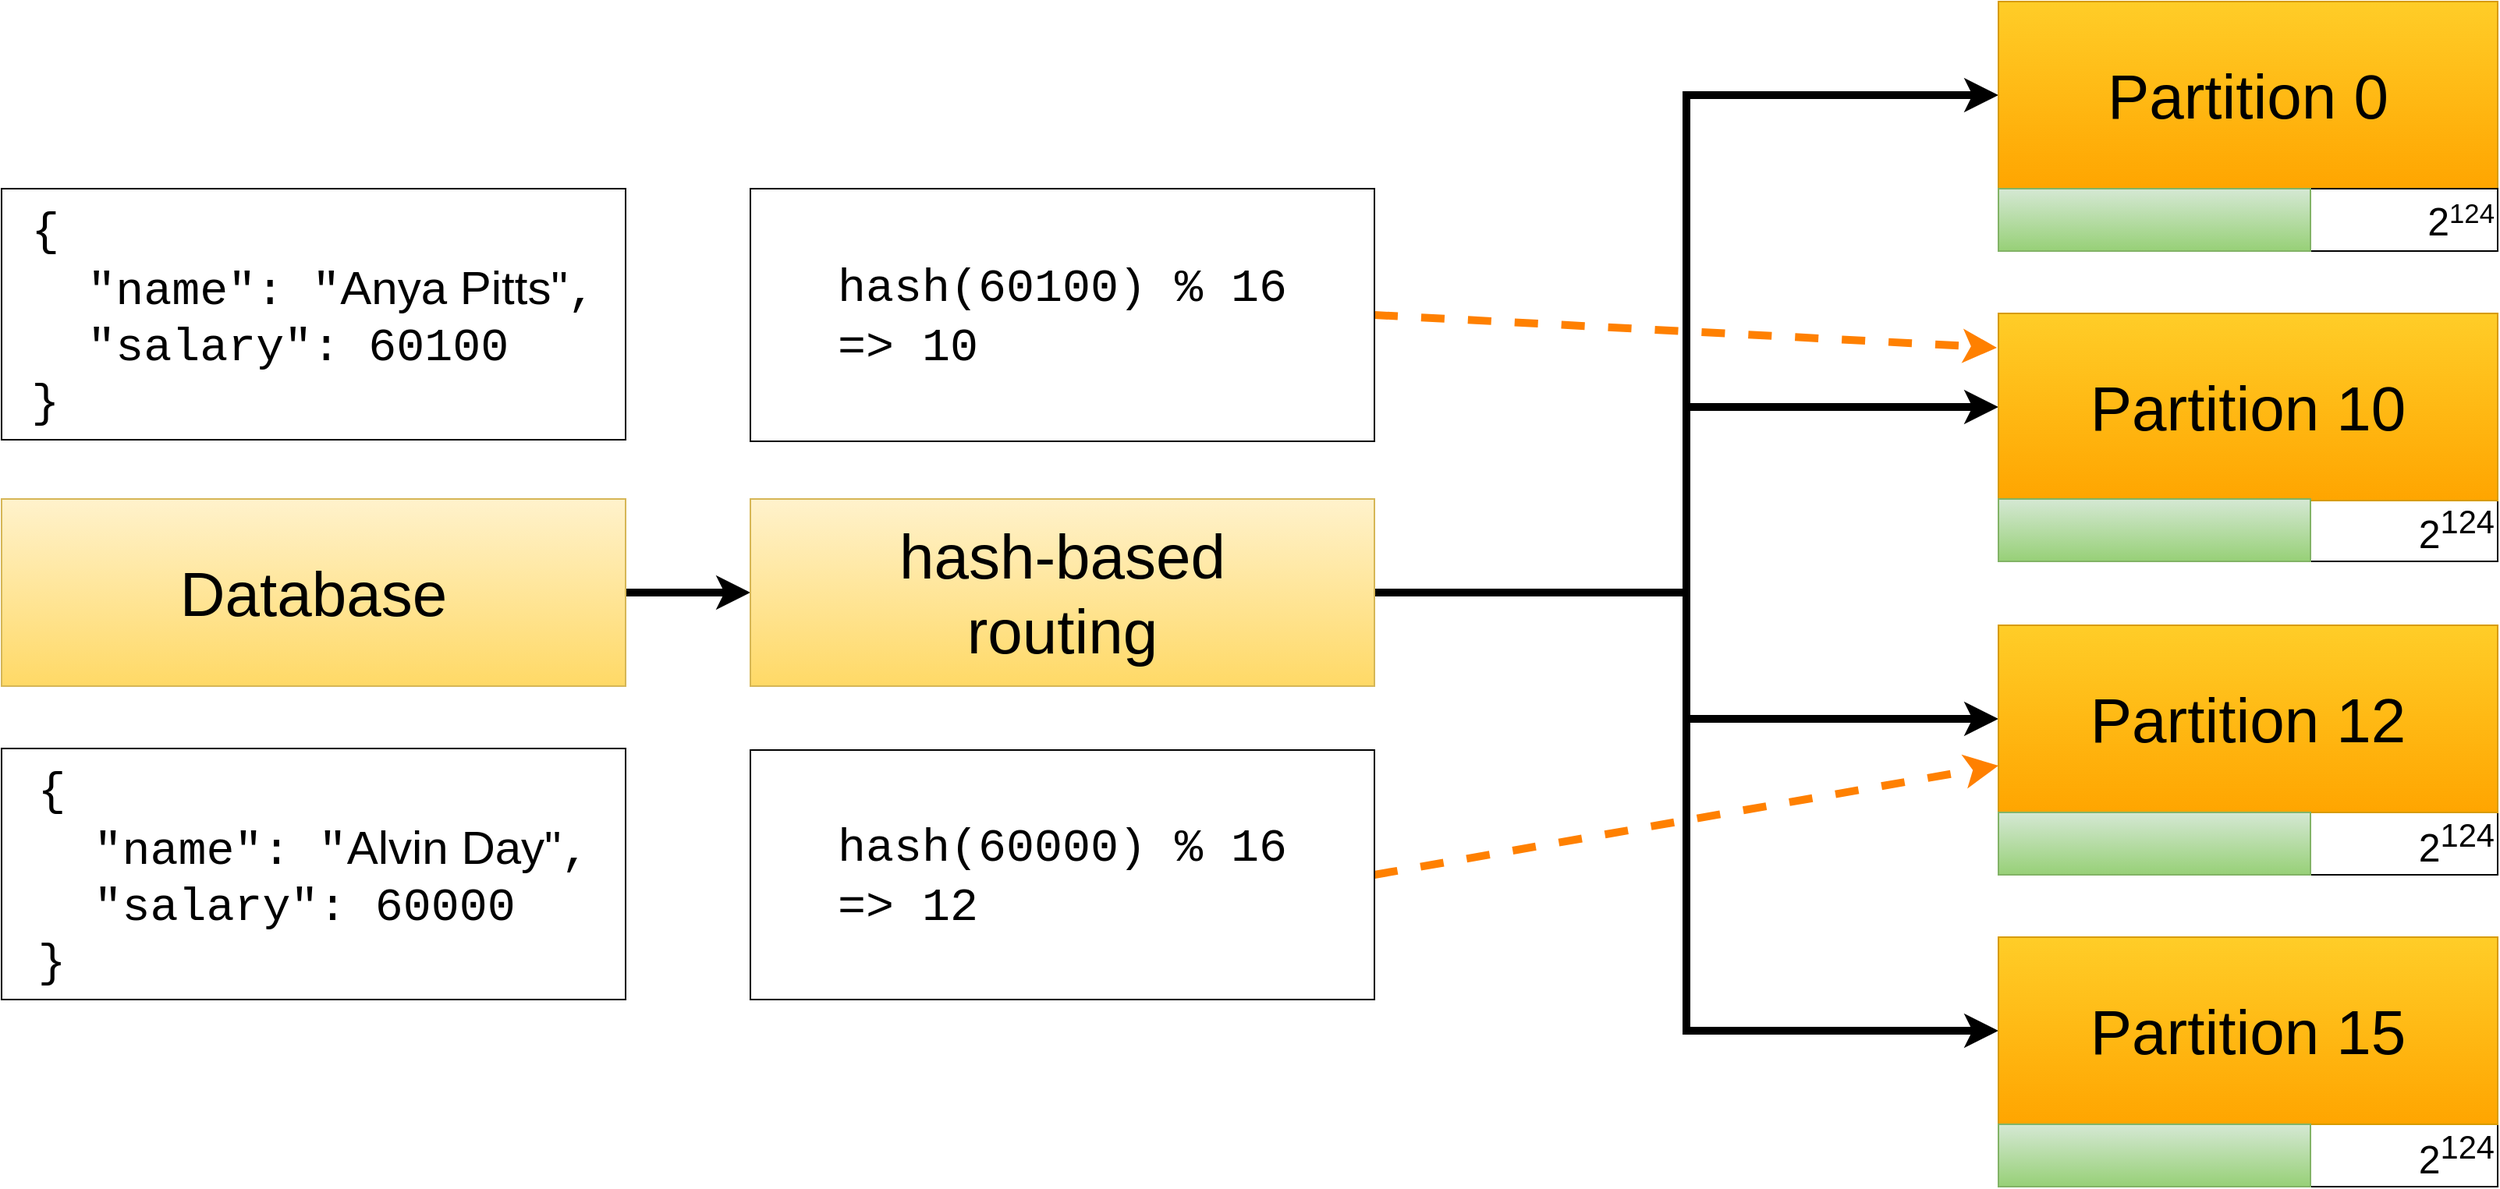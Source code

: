 <mxfile compressed="false" version="19.0.2" type="device">
  <diagram id="kntlUtY1XAIY34VaBQxC" name="Page-1">
    <mxGraphModel dx="2062" dy="1221" grid="1" gridSize="10" guides="1" tooltips="1" connect="1" arrows="1" fold="1" page="1" pageScale="1" pageWidth="1920" pageHeight="1200" math="0" shadow="0">
      <root>
        <mxCell id="0" />
        <mxCell id="1" parent="0" />
        <mxCell id="_zHTZQcXr0JsxiBvRCt7-15" value="2&lt;sup&gt;124&lt;/sup&gt;" style="rounded=0;whiteSpace=wrap;html=1;fontSize=25;align=right;" parent="1" vertex="1">
          <mxGeometry x="1440" y="479" width="320" height="40" as="geometry" />
        </mxCell>
        <mxCell id="_zHTZQcXr0JsxiBvRCt7-18" value="2&lt;sup&gt;124&lt;/sup&gt;" style="rounded=0;whiteSpace=wrap;html=1;fontSize=25;align=right;" parent="1" vertex="1">
          <mxGeometry x="1440" y="680" width="320" height="40" as="geometry" />
        </mxCell>
        <mxCell id="T0n8CZZ1Pmrx4sEwIJ8b-4" style="rounded=0;orthogonalLoop=1;jettySize=auto;html=1;exitX=1;exitY=0.5;exitDx=0;exitDy=0;entryX=0;entryY=0.5;entryDx=0;entryDy=0;fontSize=40;strokeWidth=5;edgeStyle=orthogonalEdgeStyle;" parent="1" source="_zHTZQcXr0JsxiBvRCt7-1" target="T0n8CZZ1Pmrx4sEwIJ8b-2" edge="1">
          <mxGeometry relative="1" as="geometry" />
        </mxCell>
        <mxCell id="_zHTZQcXr0JsxiBvRCt7-2" style="edgeStyle=orthogonalEdgeStyle;rounded=0;orthogonalLoop=1;jettySize=auto;html=1;exitX=1;exitY=0.5;exitDx=0;exitDy=0;fontSize=30;strokeWidth=5;" parent="1" source="T0n8CZZ1Pmrx4sEwIJ8b-1" target="_zHTZQcXr0JsxiBvRCt7-1" edge="1">
          <mxGeometry relative="1" as="geometry" />
        </mxCell>
        <mxCell id="T0n8CZZ1Pmrx4sEwIJ8b-1" value="&lt;font style=&quot;font-size: 40px;&quot;&gt;Database&lt;/font&gt;" style="rounded=0;whiteSpace=wrap;html=1;fillColor=#fff2cc;gradientColor=#ffd966;strokeColor=#d6b656;" parent="1" vertex="1">
          <mxGeometry x="160" y="479" width="400" height="120" as="geometry" />
        </mxCell>
        <mxCell id="T0n8CZZ1Pmrx4sEwIJ8b-2" value="&lt;span style=&quot;font-size: 40px;&quot;&gt;Partition 10&lt;br&gt;&lt;/span&gt;" style="rounded=0;whiteSpace=wrap;html=1;fillColor=#ffcd28;gradientColor=#ffa500;strokeColor=#d79b00;" parent="1" vertex="1">
          <mxGeometry x="1440" y="360" width="320" height="120" as="geometry" />
        </mxCell>
        <mxCell id="_zHTZQcXr0JsxiBvRCt7-9" style="edgeStyle=orthogonalEdgeStyle;rounded=0;orthogonalLoop=1;jettySize=auto;html=1;exitX=1;exitY=0.5;exitDx=0;exitDy=0;entryX=0;entryY=0.5;entryDx=0;entryDy=0;fontSize=40;strokeWidth=5;" parent="1" source="_zHTZQcXr0JsxiBvRCt7-1" target="_zHTZQcXr0JsxiBvRCt7-3" edge="1">
          <mxGeometry relative="1" as="geometry" />
        </mxCell>
        <mxCell id="_zHTZQcXr0JsxiBvRCt7-10" style="edgeStyle=orthogonalEdgeStyle;rounded=0;orthogonalLoop=1;jettySize=auto;html=1;exitX=1;exitY=0.5;exitDx=0;exitDy=0;entryX=0;entryY=0.5;entryDx=0;entryDy=0;fontSize=40;strokeWidth=5;" parent="1" source="_zHTZQcXr0JsxiBvRCt7-1" target="_zHTZQcXr0JsxiBvRCt7-6" edge="1">
          <mxGeometry relative="1" as="geometry" />
        </mxCell>
        <mxCell id="hIEN2vSHP2_eFE6wJr31-6" style="edgeStyle=orthogonalEdgeStyle;rounded=0;orthogonalLoop=1;jettySize=auto;html=1;exitX=1;exitY=0.5;exitDx=0;exitDy=0;entryX=0;entryY=0.5;entryDx=0;entryDy=0;fontFamily=Courier New;fontSize=20;strokeWidth=5;" parent="1" source="_zHTZQcXr0JsxiBvRCt7-1" target="hIEN2vSHP2_eFE6wJr31-4" edge="1">
          <mxGeometry relative="1" as="geometry" />
        </mxCell>
        <mxCell id="_zHTZQcXr0JsxiBvRCt7-1" value="&lt;font style=&quot;font-size: 40px;&quot;&gt;hash-based&lt;br&gt;routing&lt;br&gt;&lt;/font&gt;" style="rounded=0;whiteSpace=wrap;html=1;fillColor=#fff2cc;gradientColor=#ffd966;strokeColor=#d6b656;fontSize=30;" parent="1" vertex="1">
          <mxGeometry x="640" y="479" width="400" height="120" as="geometry" />
        </mxCell>
        <mxCell id="_zHTZQcXr0JsxiBvRCt7-3" value="&lt;span style=&quot;font-size: 40px;&quot;&gt;Partition 0&lt;br&gt;&lt;/span&gt;" style="rounded=0;whiteSpace=wrap;html=1;fillColor=#ffcd28;gradientColor=#ffa500;strokeColor=#d79b00;" parent="1" vertex="1">
          <mxGeometry x="1440" y="160" width="320" height="120" as="geometry" />
        </mxCell>
        <mxCell id="_zHTZQcXr0JsxiBvRCt7-4" value="2&lt;span style=&quot;font-size: 20.833px;&quot;&gt;&lt;sup&gt;124&lt;/sup&gt;&lt;/span&gt;" style="rounded=0;whiteSpace=wrap;html=1;fontSize=25;align=right;" parent="1" vertex="1">
          <mxGeometry x="1440" y="280" width="320" height="40" as="geometry" />
        </mxCell>
        <mxCell id="_zHTZQcXr0JsxiBvRCt7-5" value="" style="rounded=0;whiteSpace=wrap;html=1;fontSize=25;fillColor=#d5e8d4;gradientColor=#97d077;strokeColor=#82b366;" parent="1" vertex="1">
          <mxGeometry x="1440" y="280" width="200" height="40" as="geometry" />
        </mxCell>
        <mxCell id="_zHTZQcXr0JsxiBvRCt7-6" value="&lt;span style=&quot;font-size: 40px;&quot;&gt;Partition 12&lt;br&gt;&lt;/span&gt;" style="rounded=0;whiteSpace=wrap;html=1;fillColor=#ffcd28;gradientColor=#ffa500;strokeColor=#d79b00;" parent="1" vertex="1">
          <mxGeometry x="1440" y="560" width="320" height="120" as="geometry" />
        </mxCell>
        <mxCell id="_zHTZQcXr0JsxiBvRCt7-11" value="" style="rounded=0;whiteSpace=wrap;html=1;fontSize=25;fillColor=#d5e8d4;gradientColor=#97d077;strokeColor=#82b366;" parent="1" vertex="1">
          <mxGeometry x="1440" y="479" width="200" height="40" as="geometry" />
        </mxCell>
        <mxCell id="_zHTZQcXr0JsxiBvRCt7-14" value="" style="rounded=0;whiteSpace=wrap;html=1;fontSize=25;fillColor=#d5e8d4;gradientColor=#97d077;strokeColor=#82b366;" parent="1" vertex="1">
          <mxGeometry x="1440" y="680" width="200" height="40" as="geometry" />
        </mxCell>
        <mxCell id="hIEN2vSHP2_eFE6wJr31-1" value="&lt;div style=&quot;text-align: left; font-size: 30px;&quot;&gt;&lt;span style=&quot;font-size: 30px; font-family: &amp;quot;Courier New&amp;quot;; background-color: initial;&quot;&gt;{&lt;/span&gt;&lt;/div&gt;&lt;font style=&quot;font-size: 30px;&quot;&gt;&lt;div style=&quot;text-align: left; font-size: 30px;&quot;&gt;&lt;font style=&quot;background-color: initial; font-size: 30px;&quot;&gt;&lt;font face=&quot;Courier New&quot; style=&quot;font-size: 30px;&quot;&gt;&amp;nbsp; &quot;name&quot;: &quot;&lt;/font&gt;&lt;span style=&quot;background-color: initial; font-size: 30px;&quot;&gt;Alvin Day&quot;&lt;/span&gt;&lt;/font&gt;&lt;font style=&quot;background-color: initial; font-size: 30px;&quot; face=&quot;Courier New&quot;&gt;,&lt;/font&gt;&lt;/div&gt;&lt;/font&gt;&lt;font style=&quot;font-size: 30px;&quot; face=&quot;Courier New&quot;&gt;&lt;div style=&quot;font-size: 30px; text-align: left;&quot;&gt;&lt;span style=&quot;background-color: initial; font-size: 30px;&quot;&gt;&amp;nbsp; &quot;salary&quot;: 60000&lt;/span&gt;&lt;/div&gt;&lt;div style=&quot;font-size: 30px; text-align: left;&quot;&gt;&lt;span style=&quot;background-color: initial; font-size: 30px;&quot;&gt;}&lt;/span&gt;&lt;/div&gt;&lt;/font&gt;" style="rounded=0;whiteSpace=wrap;html=1;verticalAlign=middle;fontSize=30;" parent="1" vertex="1">
          <mxGeometry x="160" y="639" width="400" height="161" as="geometry" />
        </mxCell>
        <mxCell id="hIEN2vSHP2_eFE6wJr31-10" style="rounded=0;orthogonalLoop=1;jettySize=auto;html=1;exitX=1;exitY=0.5;exitDx=0;exitDy=0;entryX=0;entryY=0.75;entryDx=0;entryDy=0;dashed=1;fontFamily=Courier New;fontSize=20;strokeColor=#FF8000;strokeWidth=5;" parent="1" source="hIEN2vSHP2_eFE6wJr31-2" target="_zHTZQcXr0JsxiBvRCt7-6" edge="1">
          <mxGeometry relative="1" as="geometry" />
        </mxCell>
        <mxCell id="hIEN2vSHP2_eFE6wJr31-2" value="&lt;div style=&quot;text-align: left; font-size: 30px;&quot;&gt;&lt;span style=&quot;background-color: initial; font-size: 30px; font-family: &amp;quot;Courier New&amp;quot;;&quot;&gt;hash(60000) % 16&lt;/span&gt;&lt;/div&gt;&lt;div style=&quot;text-align: left; font-size: 30px;&quot;&gt;&lt;span style=&quot;background-color: initial; font-size: 30px; font-family: &amp;quot;Courier New&amp;quot;;&quot;&gt;=&amp;gt; 12&lt;/span&gt;&lt;/div&gt;" style="rounded=0;whiteSpace=wrap;html=1;verticalAlign=middle;fontSize=30;" parent="1" vertex="1">
          <mxGeometry x="640" y="640" width="400" height="160" as="geometry" />
        </mxCell>
        <mxCell id="hIEN2vSHP2_eFE6wJr31-3" value="2&lt;sup&gt;124&lt;/sup&gt;" style="rounded=0;whiteSpace=wrap;html=1;fontSize=25;align=right;" parent="1" vertex="1">
          <mxGeometry x="1440" y="880" width="320" height="40" as="geometry" />
        </mxCell>
        <mxCell id="hIEN2vSHP2_eFE6wJr31-4" value="&lt;span style=&quot;font-size: 40px;&quot;&gt;Partition 15&lt;br&gt;&lt;/span&gt;" style="rounded=0;whiteSpace=wrap;html=1;fillColor=#ffcd28;gradientColor=#ffa500;strokeColor=#d79b00;" parent="1" vertex="1">
          <mxGeometry x="1440" y="760" width="320" height="120" as="geometry" />
        </mxCell>
        <mxCell id="hIEN2vSHP2_eFE6wJr31-5" value="" style="rounded=0;whiteSpace=wrap;html=1;fontSize=25;fillColor=#d5e8d4;gradientColor=#97d077;strokeColor=#82b366;" parent="1" vertex="1">
          <mxGeometry x="1440" y="880" width="200" height="40" as="geometry" />
        </mxCell>
        <mxCell id="hIEN2vSHP2_eFE6wJr31-7" value="&lt;div style=&quot;text-align: left; font-size: 30px;&quot;&gt;&lt;span style=&quot;font-size: 30px; font-family: &amp;quot;Courier New&amp;quot;; background-color: initial;&quot;&gt;{&lt;/span&gt;&lt;/div&gt;&lt;font style=&quot;font-size: 30px;&quot;&gt;&lt;div style=&quot;text-align: left; font-size: 30px;&quot;&gt;&lt;font style=&quot;background-color: initial; font-size: 30px;&quot;&gt;&lt;font face=&quot;Courier New&quot; style=&quot;font-size: 30px;&quot;&gt;&amp;nbsp; &quot;name&quot;: &quot;&lt;/font&gt;Anya Pitts&lt;span style=&quot;background-color: initial; font-size: 30px;&quot;&gt;&quot;&lt;/span&gt;&lt;/font&gt;&lt;font style=&quot;background-color: initial; font-size: 30px;&quot; face=&quot;Courier New&quot;&gt;,&lt;/font&gt;&lt;/div&gt;&lt;/font&gt;&lt;font style=&quot;font-size: 30px;&quot; face=&quot;Courier New&quot;&gt;&lt;div style=&quot;font-size: 30px; text-align: left;&quot;&gt;&lt;span style=&quot;background-color: initial; font-size: 30px;&quot;&gt;&amp;nbsp; &quot;salary&quot;: 60100&lt;/span&gt;&lt;/div&gt;&lt;div style=&quot;font-size: 30px; text-align: left;&quot;&gt;&lt;span style=&quot;background-color: initial; font-size: 30px;&quot;&gt;}&lt;/span&gt;&lt;/div&gt;&lt;/font&gt;" style="rounded=0;whiteSpace=wrap;html=1;verticalAlign=middle;fontSize=30;" parent="1" vertex="1">
          <mxGeometry x="160" y="280" width="400" height="161" as="geometry" />
        </mxCell>
        <mxCell id="hIEN2vSHP2_eFE6wJr31-9" style="rounded=0;orthogonalLoop=1;jettySize=auto;html=1;exitX=1;exitY=0.5;exitDx=0;exitDy=0;entryX=-0.003;entryY=0.183;entryDx=0;entryDy=0;entryPerimeter=0;fontFamily=Courier New;fontSize=20;strokeWidth=5;dashed=1;strokeColor=#FF8000;" parent="1" source="hIEN2vSHP2_eFE6wJr31-8" target="T0n8CZZ1Pmrx4sEwIJ8b-2" edge="1">
          <mxGeometry relative="1" as="geometry" />
        </mxCell>
        <mxCell id="hIEN2vSHP2_eFE6wJr31-8" value="&lt;div style=&quot;text-align: left; font-size: 30px;&quot;&gt;&lt;span style=&quot;background-color: initial; font-size: 30px; font-family: &amp;quot;Courier New&amp;quot;;&quot;&gt;hash(60100) % 16&lt;/span&gt;&lt;/div&gt;&lt;div style=&quot;text-align: left; font-size: 30px;&quot;&gt;&lt;span style=&quot;background-color: initial; font-size: 30px; font-family: &amp;quot;Courier New&amp;quot;;&quot;&gt;=&amp;gt; 10&lt;/span&gt;&lt;/div&gt;" style="rounded=0;whiteSpace=wrap;html=1;verticalAlign=middle;fontSize=30;" parent="1" vertex="1">
          <mxGeometry x="640" y="280" width="400" height="162" as="geometry" />
        </mxCell>
      </root>
    </mxGraphModel>
  </diagram>
</mxfile>
